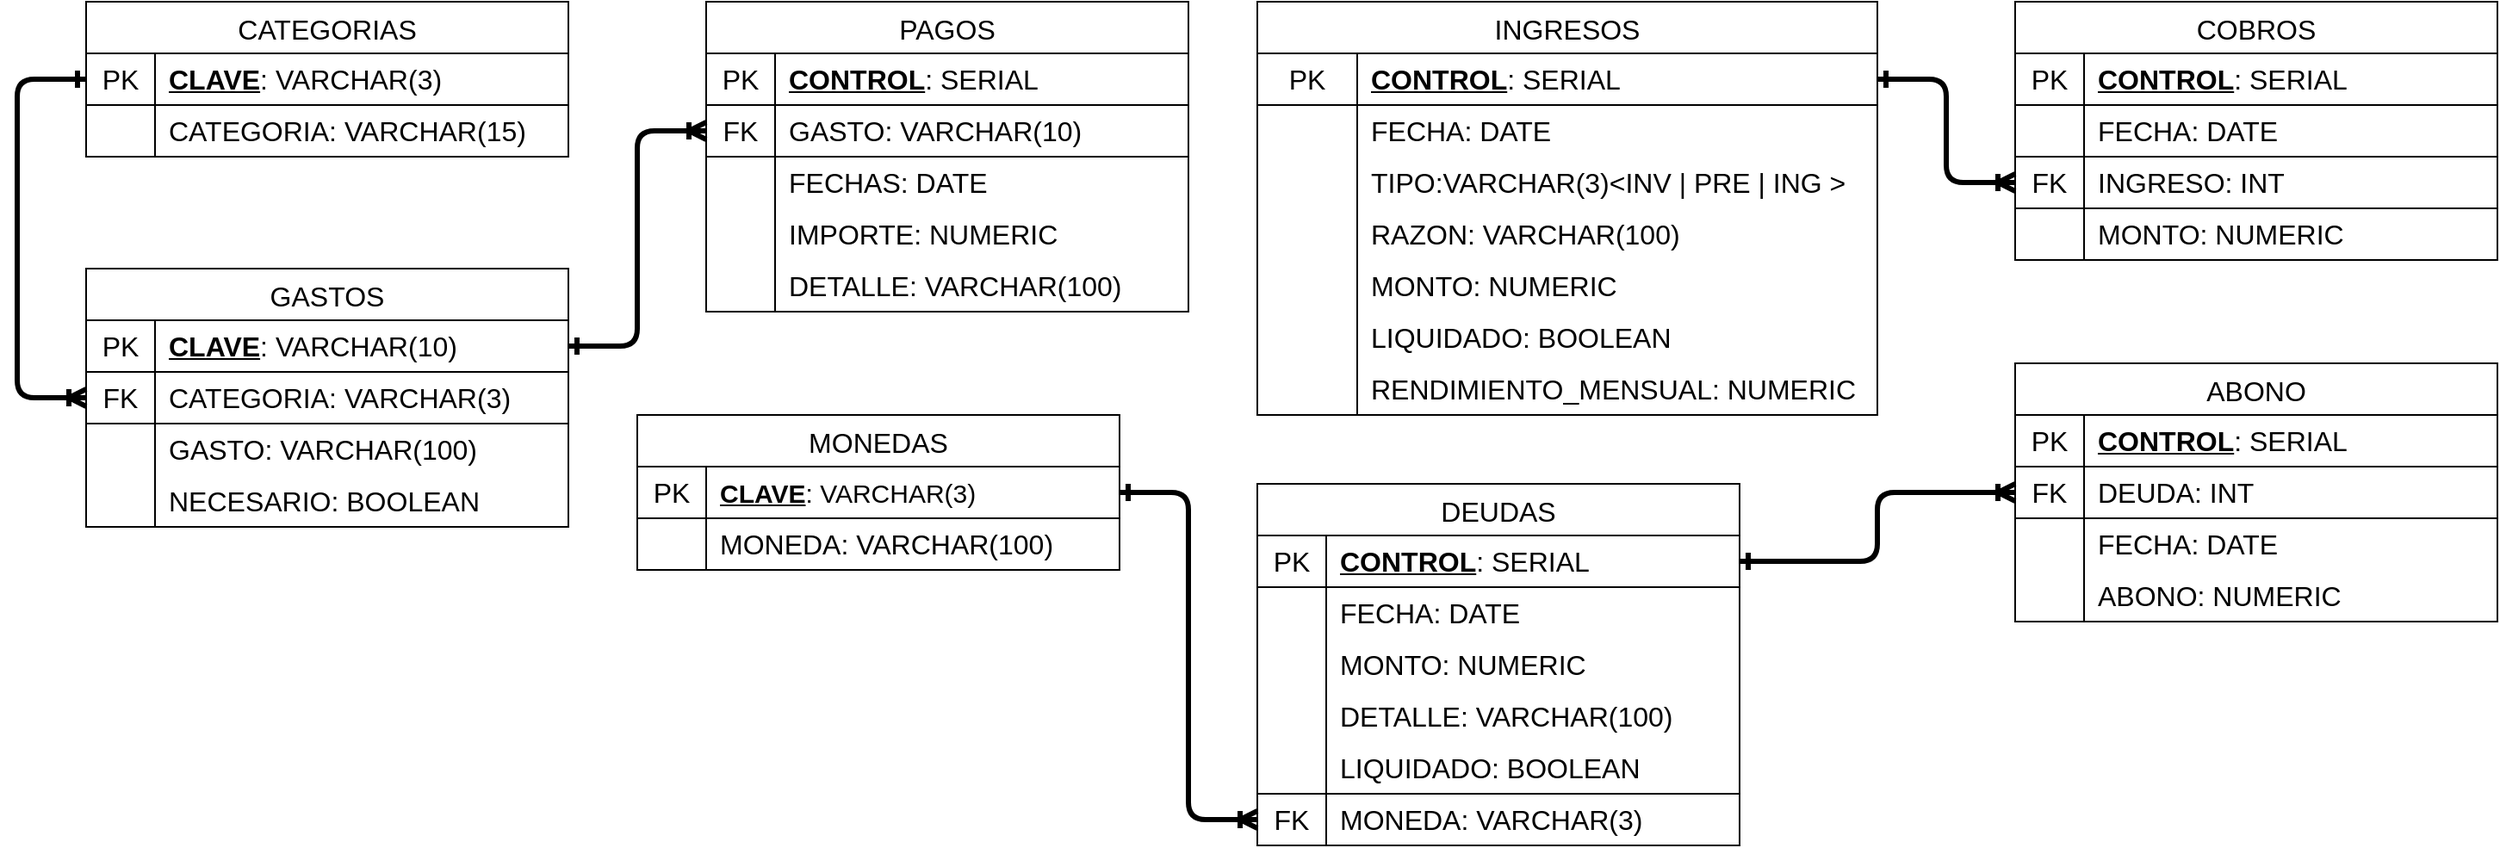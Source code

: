 <mxfile version="23.1.7" type="device">
  <diagram name="Page-1" id="efa7a0a1-bf9b-a30e-e6df-94a7791c09e9">
    <mxGraphModel dx="2900" dy="841" grid="1" gridSize="10" guides="1" tooltips="1" connect="1" arrows="1" fold="1" page="1" pageScale="1" pageWidth="826" pageHeight="1169" background="none" math="0" shadow="0">
      <root>
        <mxCell id="0" />
        <mxCell id="1" parent="0" />
        <mxCell id="3TFL396vgmBFgs3NPfCb-114" value="CATEGORIAS" style="shape=table;startSize=30;container=1;collapsible=0;childLayout=tableLayout;fixedRows=1;rowLines=0;fontStyle=0;strokeColor=default;fontSize=16;" parent="1" vertex="1">
          <mxGeometry x="-280" y="280" width="280" height="90" as="geometry" />
        </mxCell>
        <mxCell id="3TFL396vgmBFgs3NPfCb-115" value="" style="shape=tableRow;horizontal=0;startSize=0;swimlaneHead=0;swimlaneBody=0;top=0;left=0;bottom=0;right=0;collapsible=0;dropTarget=0;fillColor=none;points=[[0,0.5],[1,0.5]];portConstraint=eastwest;strokeColor=inherit;fontSize=16;" parent="3TFL396vgmBFgs3NPfCb-114" vertex="1">
          <mxGeometry y="30" width="280" height="30" as="geometry" />
        </mxCell>
        <mxCell id="3TFL396vgmBFgs3NPfCb-116" value="PK" style="shape=partialRectangle;html=1;whiteSpace=wrap;connectable=0;fillColor=none;top=0;left=0;bottom=1;right=0;overflow=hidden;pointerEvents=1;strokeColor=inherit;fontSize=16;" parent="3TFL396vgmBFgs3NPfCb-115" vertex="1">
          <mxGeometry width="40" height="30" as="geometry">
            <mxRectangle width="40" height="30" as="alternateBounds" />
          </mxGeometry>
        </mxCell>
        <mxCell id="3TFL396vgmBFgs3NPfCb-117" value="&lt;u&gt;&lt;b&gt;CLAVE&lt;/b&gt;&lt;/u&gt;: VARCHAR(3)" style="shape=partialRectangle;html=1;whiteSpace=wrap;connectable=0;fillColor=none;top=0;left=0;bottom=1;right=0;align=left;spacingLeft=6;overflow=hidden;strokeColor=inherit;fontSize=16;" parent="3TFL396vgmBFgs3NPfCb-115" vertex="1">
          <mxGeometry x="40" width="240" height="30" as="geometry">
            <mxRectangle width="240" height="30" as="alternateBounds" />
          </mxGeometry>
        </mxCell>
        <mxCell id="3TFL396vgmBFgs3NPfCb-118" value="" style="shape=tableRow;horizontal=0;startSize=0;swimlaneHead=0;swimlaneBody=0;top=0;left=0;bottom=0;right=0;collapsible=0;dropTarget=0;fillColor=none;points=[[0,0.5],[1,0.5]];portConstraint=eastwest;strokeColor=inherit;fontSize=16;" parent="3TFL396vgmBFgs3NPfCb-114" vertex="1">
          <mxGeometry y="60" width="280" height="30" as="geometry" />
        </mxCell>
        <mxCell id="3TFL396vgmBFgs3NPfCb-119" value="" style="shape=partialRectangle;html=1;whiteSpace=wrap;connectable=0;fillColor=none;top=0;left=0;bottom=0;right=0;overflow=hidden;strokeColor=inherit;fontSize=16;" parent="3TFL396vgmBFgs3NPfCb-118" vertex="1">
          <mxGeometry width="40" height="30" as="geometry">
            <mxRectangle width="40" height="30" as="alternateBounds" />
          </mxGeometry>
        </mxCell>
        <mxCell id="3TFL396vgmBFgs3NPfCb-120" value="CATEGORIA: VARCHAR(15)" style="shape=partialRectangle;html=1;whiteSpace=wrap;connectable=0;fillColor=none;top=0;left=0;bottom=0;right=0;align=left;spacingLeft=6;overflow=hidden;strokeColor=inherit;fontSize=16;" parent="3TFL396vgmBFgs3NPfCb-118" vertex="1">
          <mxGeometry x="40" width="240" height="30" as="geometry">
            <mxRectangle width="240" height="30" as="alternateBounds" />
          </mxGeometry>
        </mxCell>
        <mxCell id="3TFL396vgmBFgs3NPfCb-127" value="GASTOS" style="shape=table;startSize=30;container=1;collapsible=0;childLayout=tableLayout;fixedRows=1;rowLines=0;fontStyle=0;strokeColor=default;fontSize=16;" parent="1" vertex="1">
          <mxGeometry x="-280" y="435" width="280" height="150" as="geometry" />
        </mxCell>
        <mxCell id="3TFL396vgmBFgs3NPfCb-128" value="" style="shape=tableRow;horizontal=0;startSize=0;swimlaneHead=0;swimlaneBody=0;top=0;left=0;bottom=0;right=0;collapsible=0;dropTarget=0;fillColor=none;points=[[0,0.5],[1,0.5]];portConstraint=eastwest;strokeColor=inherit;fontSize=16;" parent="3TFL396vgmBFgs3NPfCb-127" vertex="1">
          <mxGeometry y="30" width="280" height="30" as="geometry" />
        </mxCell>
        <mxCell id="3TFL396vgmBFgs3NPfCb-129" value="PK" style="shape=partialRectangle;html=1;whiteSpace=wrap;connectable=0;fillColor=none;top=0;left=0;bottom=1;right=0;overflow=hidden;pointerEvents=1;strokeColor=inherit;fontSize=16;" parent="3TFL396vgmBFgs3NPfCb-128" vertex="1">
          <mxGeometry width="40" height="30" as="geometry">
            <mxRectangle width="40" height="30" as="alternateBounds" />
          </mxGeometry>
        </mxCell>
        <mxCell id="3TFL396vgmBFgs3NPfCb-130" value="&lt;b&gt;&lt;u&gt;CLAVE&lt;/u&gt;&lt;/b&gt;: VARCHAR(10)" style="shape=partialRectangle;html=1;whiteSpace=wrap;connectable=0;fillColor=none;top=0;left=0;bottom=1;right=0;align=left;spacingLeft=6;overflow=hidden;strokeColor=inherit;fontSize=16;" parent="3TFL396vgmBFgs3NPfCb-128" vertex="1">
          <mxGeometry x="40" width="240" height="30" as="geometry">
            <mxRectangle width="240" height="30" as="alternateBounds" />
          </mxGeometry>
        </mxCell>
        <mxCell id="3TFL396vgmBFgs3NPfCb-137" value="" style="shape=tableRow;horizontal=0;startSize=0;swimlaneHead=0;swimlaneBody=0;top=0;left=0;bottom=0;right=0;collapsible=0;dropTarget=0;fillColor=none;points=[[0,0.5],[1,0.5]];portConstraint=eastwest;strokeColor=inherit;fontSize=16;" parent="3TFL396vgmBFgs3NPfCb-127" vertex="1">
          <mxGeometry y="60" width="280" height="30" as="geometry" />
        </mxCell>
        <mxCell id="3TFL396vgmBFgs3NPfCb-138" value="FK" style="shape=partialRectangle;html=1;whiteSpace=wrap;connectable=0;fillColor=none;top=0;left=0;bottom=1;right=0;overflow=hidden;pointerEvents=1;strokeColor=inherit;fontSize=16;" parent="3TFL396vgmBFgs3NPfCb-137" vertex="1">
          <mxGeometry width="40" height="30" as="geometry">
            <mxRectangle width="40" height="30" as="alternateBounds" />
          </mxGeometry>
        </mxCell>
        <mxCell id="3TFL396vgmBFgs3NPfCb-139" value="CATEGORIA: VARCHAR(3)" style="shape=partialRectangle;html=1;whiteSpace=wrap;connectable=0;fillColor=none;top=0;left=0;bottom=1;right=0;align=left;spacingLeft=6;overflow=hidden;strokeColor=inherit;fontSize=16;" parent="3TFL396vgmBFgs3NPfCb-137" vertex="1">
          <mxGeometry x="40" width="240" height="30" as="geometry">
            <mxRectangle width="240" height="30" as="alternateBounds" />
          </mxGeometry>
        </mxCell>
        <mxCell id="3TFL396vgmBFgs3NPfCb-131" value="" style="shape=tableRow;horizontal=0;startSize=0;swimlaneHead=0;swimlaneBody=0;top=0;left=0;bottom=0;right=0;collapsible=0;dropTarget=0;fillColor=none;points=[[0,0.5],[1,0.5]];portConstraint=eastwest;strokeColor=inherit;fontSize=16;" parent="3TFL396vgmBFgs3NPfCb-127" vertex="1">
          <mxGeometry y="90" width="280" height="30" as="geometry" />
        </mxCell>
        <mxCell id="3TFL396vgmBFgs3NPfCb-132" value="" style="shape=partialRectangle;html=1;whiteSpace=wrap;connectable=0;fillColor=none;top=0;left=0;bottom=0;right=0;overflow=hidden;strokeColor=inherit;fontSize=16;" parent="3TFL396vgmBFgs3NPfCb-131" vertex="1">
          <mxGeometry width="40" height="30" as="geometry">
            <mxRectangle width="40" height="30" as="alternateBounds" />
          </mxGeometry>
        </mxCell>
        <mxCell id="3TFL396vgmBFgs3NPfCb-133" value="GASTO: VARCHAR(100)" style="shape=partialRectangle;html=1;whiteSpace=wrap;connectable=0;fillColor=none;top=0;left=0;bottom=0;right=0;align=left;spacingLeft=6;overflow=hidden;strokeColor=inherit;fontSize=16;" parent="3TFL396vgmBFgs3NPfCb-131" vertex="1">
          <mxGeometry x="40" width="240" height="30" as="geometry">
            <mxRectangle width="240" height="30" as="alternateBounds" />
          </mxGeometry>
        </mxCell>
        <mxCell id="YZsB6ZpKQe0IE08MTqhF-1" value="" style="shape=tableRow;horizontal=0;startSize=0;swimlaneHead=0;swimlaneBody=0;top=0;left=0;bottom=0;right=0;collapsible=0;dropTarget=0;fillColor=none;points=[[0,0.5],[1,0.5]];portConstraint=eastwest;strokeColor=inherit;fontSize=16;" parent="3TFL396vgmBFgs3NPfCb-127" vertex="1">
          <mxGeometry y="120" width="280" height="30" as="geometry" />
        </mxCell>
        <mxCell id="YZsB6ZpKQe0IE08MTqhF-2" value="" style="shape=partialRectangle;html=1;whiteSpace=wrap;connectable=0;fillColor=none;top=0;left=0;bottom=0;right=0;overflow=hidden;strokeColor=inherit;fontSize=16;" parent="YZsB6ZpKQe0IE08MTqhF-1" vertex="1">
          <mxGeometry width="40" height="30" as="geometry">
            <mxRectangle width="40" height="30" as="alternateBounds" />
          </mxGeometry>
        </mxCell>
        <mxCell id="YZsB6ZpKQe0IE08MTqhF-3" value="NECESARIO: BOOLEAN&amp;nbsp;" style="shape=partialRectangle;html=1;whiteSpace=wrap;connectable=0;fillColor=none;top=0;left=0;bottom=0;right=0;align=left;spacingLeft=6;overflow=hidden;strokeColor=inherit;fontSize=16;" parent="YZsB6ZpKQe0IE08MTqhF-1" vertex="1">
          <mxGeometry x="40" width="240" height="30" as="geometry">
            <mxRectangle width="240" height="30" as="alternateBounds" />
          </mxGeometry>
        </mxCell>
        <mxCell id="3TFL396vgmBFgs3NPfCb-200" value="COBROS" style="shape=table;startSize=30;container=1;collapsible=0;childLayout=tableLayout;fixedRows=1;rowLines=0;fontStyle=0;strokeColor=default;fontSize=16;" parent="1" vertex="1">
          <mxGeometry x="840" y="280" width="280" height="150" as="geometry" />
        </mxCell>
        <mxCell id="3TFL396vgmBFgs3NPfCb-201" value="" style="shape=tableRow;horizontal=0;startSize=0;swimlaneHead=0;swimlaneBody=0;top=0;left=0;bottom=0;right=0;collapsible=0;dropTarget=0;fillColor=none;points=[[0,0.5],[1,0.5]];portConstraint=eastwest;strokeColor=inherit;fontSize=16;" parent="3TFL396vgmBFgs3NPfCb-200" vertex="1">
          <mxGeometry y="30" width="280" height="30" as="geometry" />
        </mxCell>
        <mxCell id="3TFL396vgmBFgs3NPfCb-202" value="PK" style="shape=partialRectangle;html=1;whiteSpace=wrap;connectable=0;fillColor=none;top=0;left=0;bottom=1;right=0;overflow=hidden;pointerEvents=1;strokeColor=inherit;fontSize=16;" parent="3TFL396vgmBFgs3NPfCb-201" vertex="1">
          <mxGeometry width="40" height="30" as="geometry">
            <mxRectangle width="40" height="30" as="alternateBounds" />
          </mxGeometry>
        </mxCell>
        <mxCell id="3TFL396vgmBFgs3NPfCb-203" value="&lt;b&gt;&lt;u&gt;CONTROL&lt;/u&gt;&lt;/b&gt;: SERIAL&amp;nbsp;" style="shape=partialRectangle;html=1;whiteSpace=wrap;connectable=0;fillColor=none;top=0;left=0;bottom=1;right=0;align=left;spacingLeft=6;overflow=hidden;strokeColor=inherit;fontSize=16;" parent="3TFL396vgmBFgs3NPfCb-201" vertex="1">
          <mxGeometry x="40" width="240" height="30" as="geometry">
            <mxRectangle width="240" height="30" as="alternateBounds" />
          </mxGeometry>
        </mxCell>
        <mxCell id="trzy04YU8IUMYoMN4AgL-4" value="" style="shape=tableRow;horizontal=0;startSize=0;swimlaneHead=0;swimlaneBody=0;top=0;left=0;bottom=0;right=0;collapsible=0;dropTarget=0;fillColor=none;points=[[0,0.5],[1,0.5]];portConstraint=eastwest;strokeColor=inherit;fontSize=16;" parent="3TFL396vgmBFgs3NPfCb-200" vertex="1">
          <mxGeometry y="60" width="280" height="30" as="geometry" />
        </mxCell>
        <mxCell id="trzy04YU8IUMYoMN4AgL-5" value="" style="shape=partialRectangle;html=1;whiteSpace=wrap;connectable=0;fillColor=none;top=0;left=0;bottom=0;right=0;overflow=hidden;strokeColor=inherit;fontSize=16;" parent="trzy04YU8IUMYoMN4AgL-4" vertex="1">
          <mxGeometry width="40" height="30" as="geometry">
            <mxRectangle width="40" height="30" as="alternateBounds" />
          </mxGeometry>
        </mxCell>
        <mxCell id="trzy04YU8IUMYoMN4AgL-6" value="FECHA: DATE" style="shape=partialRectangle;html=1;whiteSpace=wrap;connectable=0;fillColor=none;top=0;left=0;bottom=0;right=0;align=left;spacingLeft=6;overflow=hidden;strokeColor=inherit;fontSize=16;" parent="trzy04YU8IUMYoMN4AgL-4" vertex="1">
          <mxGeometry x="40" width="240" height="30" as="geometry">
            <mxRectangle width="240" height="30" as="alternateBounds" />
          </mxGeometry>
        </mxCell>
        <mxCell id="trzy04YU8IUMYoMN4AgL-7" value="" style="shape=tableRow;horizontal=0;startSize=0;swimlaneHead=0;swimlaneBody=0;top=0;left=0;bottom=0;right=0;collapsible=0;dropTarget=0;fillColor=none;points=[[0,0.5],[1,0.5]];portConstraint=eastwest;strokeColor=inherit;fontSize=16;" parent="3TFL396vgmBFgs3NPfCb-200" vertex="1">
          <mxGeometry y="90" width="280" height="30" as="geometry" />
        </mxCell>
        <mxCell id="trzy04YU8IUMYoMN4AgL-8" value="FK" style="shape=partialRectangle;html=1;whiteSpace=wrap;connectable=0;fillColor=none;top=1;left=0;bottom=1;right=0;overflow=hidden;strokeColor=inherit;fontSize=16;" parent="trzy04YU8IUMYoMN4AgL-7" vertex="1">
          <mxGeometry width="40" height="30" as="geometry">
            <mxRectangle width="40" height="30" as="alternateBounds" />
          </mxGeometry>
        </mxCell>
        <mxCell id="trzy04YU8IUMYoMN4AgL-9" value="INGRESO: INT" style="shape=partialRectangle;html=1;whiteSpace=wrap;connectable=0;fillColor=none;top=1;left=0;bottom=1;right=0;align=left;spacingLeft=6;overflow=hidden;strokeColor=inherit;fontSize=16;" parent="trzy04YU8IUMYoMN4AgL-7" vertex="1">
          <mxGeometry x="40" width="240" height="30" as="geometry">
            <mxRectangle width="240" height="30" as="alternateBounds" />
          </mxGeometry>
        </mxCell>
        <mxCell id="trzy04YU8IUMYoMN4AgL-10" value="" style="shape=tableRow;horizontal=0;startSize=0;swimlaneHead=0;swimlaneBody=0;top=0;left=0;bottom=0;right=0;collapsible=0;dropTarget=0;fillColor=none;points=[[0,0.5],[1,0.5]];portConstraint=eastwest;strokeColor=inherit;fontSize=16;" parent="3TFL396vgmBFgs3NPfCb-200" vertex="1">
          <mxGeometry y="120" width="280" height="30" as="geometry" />
        </mxCell>
        <mxCell id="trzy04YU8IUMYoMN4AgL-11" value="" style="shape=partialRectangle;html=1;whiteSpace=wrap;connectable=0;fillColor=none;top=0;left=0;bottom=0;right=0;overflow=hidden;strokeColor=inherit;fontSize=16;" parent="trzy04YU8IUMYoMN4AgL-10" vertex="1">
          <mxGeometry width="40" height="30" as="geometry">
            <mxRectangle width="40" height="30" as="alternateBounds" />
          </mxGeometry>
        </mxCell>
        <mxCell id="trzy04YU8IUMYoMN4AgL-12" value="MONTO: NUMERIC" style="shape=partialRectangle;html=1;whiteSpace=wrap;connectable=0;fillColor=none;top=0;left=0;bottom=0;right=0;align=left;spacingLeft=6;overflow=hidden;strokeColor=inherit;fontSize=16;" parent="trzy04YU8IUMYoMN4AgL-10" vertex="1">
          <mxGeometry x="40" width="240" height="30" as="geometry">
            <mxRectangle width="240" height="30" as="alternateBounds" />
          </mxGeometry>
        </mxCell>
        <mxCell id="3TFL396vgmBFgs3NPfCb-207" value="DEUDAS" style="shape=table;startSize=30;container=1;collapsible=0;childLayout=tableLayout;fixedRows=1;rowLines=0;fontStyle=0;strokeColor=default;fontSize=16;" parent="1" vertex="1">
          <mxGeometry x="400" y="560" width="280" height="210" as="geometry" />
        </mxCell>
        <mxCell id="3TFL396vgmBFgs3NPfCb-208" value="" style="shape=tableRow;horizontal=0;startSize=0;swimlaneHead=0;swimlaneBody=0;top=0;left=0;bottom=0;right=0;collapsible=0;dropTarget=0;fillColor=none;points=[[0,0.5],[1,0.5]];portConstraint=eastwest;strokeColor=inherit;fontSize=16;" parent="3TFL396vgmBFgs3NPfCb-207" vertex="1">
          <mxGeometry y="30" width="280" height="30" as="geometry" />
        </mxCell>
        <mxCell id="3TFL396vgmBFgs3NPfCb-209" value="PK" style="shape=partialRectangle;html=1;whiteSpace=wrap;connectable=0;fillColor=none;top=0;left=0;bottom=1;right=0;overflow=hidden;pointerEvents=1;strokeColor=inherit;fontSize=16;" parent="3TFL396vgmBFgs3NPfCb-208" vertex="1">
          <mxGeometry width="40" height="30" as="geometry">
            <mxRectangle width="40" height="30" as="alternateBounds" />
          </mxGeometry>
        </mxCell>
        <mxCell id="3TFL396vgmBFgs3NPfCb-210" value="&lt;b&gt;&lt;u&gt;CONTROL&lt;/u&gt;&lt;/b&gt;: SERIAL&amp;nbsp;" style="shape=partialRectangle;html=1;whiteSpace=wrap;connectable=0;fillColor=none;top=0;left=0;bottom=1;right=0;align=left;spacingLeft=6;overflow=hidden;strokeColor=inherit;fontSize=16;" parent="3TFL396vgmBFgs3NPfCb-208" vertex="1">
          <mxGeometry x="40" width="240" height="30" as="geometry">
            <mxRectangle width="240" height="30" as="alternateBounds" />
          </mxGeometry>
        </mxCell>
        <mxCell id="3TFL396vgmBFgs3NPfCb-211" value="" style="shape=tableRow;horizontal=0;startSize=0;swimlaneHead=0;swimlaneBody=0;top=0;left=0;bottom=0;right=0;collapsible=0;dropTarget=0;fillColor=none;points=[[0,0.5],[1,0.5]];portConstraint=eastwest;strokeColor=inherit;fontSize=16;" parent="3TFL396vgmBFgs3NPfCb-207" vertex="1">
          <mxGeometry y="60" width="280" height="30" as="geometry" />
        </mxCell>
        <mxCell id="3TFL396vgmBFgs3NPfCb-212" value="" style="shape=partialRectangle;html=1;whiteSpace=wrap;connectable=0;fillColor=none;top=0;left=0;bottom=0;right=0;overflow=hidden;strokeColor=inherit;fontSize=16;" parent="3TFL396vgmBFgs3NPfCb-211" vertex="1">
          <mxGeometry width="40" height="30" as="geometry">
            <mxRectangle width="40" height="30" as="alternateBounds" />
          </mxGeometry>
        </mxCell>
        <mxCell id="3TFL396vgmBFgs3NPfCb-213" value="FECHA: DATE" style="shape=partialRectangle;html=1;whiteSpace=wrap;connectable=0;fillColor=none;top=0;left=0;bottom=0;right=0;align=left;spacingLeft=6;overflow=hidden;strokeColor=inherit;fontSize=16;" parent="3TFL396vgmBFgs3NPfCb-211" vertex="1">
          <mxGeometry x="40" width="240" height="30" as="geometry">
            <mxRectangle width="240" height="30" as="alternateBounds" />
          </mxGeometry>
        </mxCell>
        <mxCell id="3TFL396vgmBFgs3NPfCb-217" value="" style="shape=tableRow;horizontal=0;startSize=0;swimlaneHead=0;swimlaneBody=0;top=0;left=0;bottom=0;right=0;collapsible=0;dropTarget=0;fillColor=none;points=[[0,0.5],[1,0.5]];portConstraint=eastwest;strokeColor=inherit;fontSize=16;" parent="3TFL396vgmBFgs3NPfCb-207" vertex="1">
          <mxGeometry y="90" width="280" height="30" as="geometry" />
        </mxCell>
        <mxCell id="3TFL396vgmBFgs3NPfCb-218" value="" style="shape=partialRectangle;html=1;whiteSpace=wrap;connectable=0;fillColor=none;top=0;left=0;bottom=0;right=0;overflow=hidden;strokeColor=inherit;fontSize=16;" parent="3TFL396vgmBFgs3NPfCb-217" vertex="1">
          <mxGeometry width="40" height="30" as="geometry">
            <mxRectangle width="40" height="30" as="alternateBounds" />
          </mxGeometry>
        </mxCell>
        <mxCell id="3TFL396vgmBFgs3NPfCb-219" value="MONTO: NUMERIC" style="shape=partialRectangle;html=1;whiteSpace=wrap;connectable=0;fillColor=none;top=0;left=0;bottom=0;right=0;align=left;spacingLeft=6;overflow=hidden;strokeColor=inherit;fontSize=16;" parent="3TFL396vgmBFgs3NPfCb-217" vertex="1">
          <mxGeometry x="40" width="240" height="30" as="geometry">
            <mxRectangle width="240" height="30" as="alternateBounds" />
          </mxGeometry>
        </mxCell>
        <mxCell id="YZsB6ZpKQe0IE08MTqhF-10" value="" style="shape=tableRow;horizontal=0;startSize=0;swimlaneHead=0;swimlaneBody=0;top=0;left=0;bottom=0;right=0;collapsible=0;dropTarget=0;fillColor=none;points=[[0,0.5],[1,0.5]];portConstraint=eastwest;strokeColor=inherit;fontSize=16;" parent="3TFL396vgmBFgs3NPfCb-207" vertex="1">
          <mxGeometry y="120" width="280" height="30" as="geometry" />
        </mxCell>
        <mxCell id="YZsB6ZpKQe0IE08MTqhF-11" value="" style="shape=partialRectangle;html=1;whiteSpace=wrap;connectable=0;fillColor=none;top=0;left=0;bottom=0;right=0;overflow=hidden;strokeColor=inherit;fontSize=16;" parent="YZsB6ZpKQe0IE08MTqhF-10" vertex="1">
          <mxGeometry width="40" height="30" as="geometry">
            <mxRectangle width="40" height="30" as="alternateBounds" />
          </mxGeometry>
        </mxCell>
        <mxCell id="YZsB6ZpKQe0IE08MTqhF-12" value="DETALLE: VARCHAR(100)" style="shape=partialRectangle;html=1;whiteSpace=wrap;connectable=0;fillColor=none;top=0;left=0;bottom=0;right=0;align=left;spacingLeft=6;overflow=hidden;strokeColor=inherit;fontSize=16;" parent="YZsB6ZpKQe0IE08MTqhF-10" vertex="1">
          <mxGeometry x="40" width="240" height="30" as="geometry">
            <mxRectangle width="240" height="30" as="alternateBounds" />
          </mxGeometry>
        </mxCell>
        <mxCell id="3TFL396vgmBFgs3NPfCb-214" value="" style="shape=tableRow;horizontal=0;startSize=0;swimlaneHead=0;swimlaneBody=0;top=0;left=0;bottom=0;right=0;collapsible=0;dropTarget=0;fillColor=none;points=[[0,0.5],[1,0.5]];portConstraint=eastwest;strokeColor=inherit;fontSize=16;" parent="3TFL396vgmBFgs3NPfCb-207" vertex="1">
          <mxGeometry y="150" width="280" height="30" as="geometry" />
        </mxCell>
        <mxCell id="3TFL396vgmBFgs3NPfCb-215" value="" style="shape=partialRectangle;html=1;whiteSpace=wrap;connectable=0;fillColor=none;top=0;left=0;bottom=0;right=0;overflow=hidden;strokeColor=inherit;fontSize=16;" parent="3TFL396vgmBFgs3NPfCb-214" vertex="1">
          <mxGeometry width="40" height="30" as="geometry">
            <mxRectangle width="40" height="30" as="alternateBounds" />
          </mxGeometry>
        </mxCell>
        <mxCell id="3TFL396vgmBFgs3NPfCb-216" value="LIQUIDADO: BOOLEAN" style="shape=partialRectangle;html=1;whiteSpace=wrap;connectable=0;fillColor=none;top=0;left=0;bottom=0;right=0;align=left;spacingLeft=6;overflow=hidden;strokeColor=inherit;fontSize=16;" parent="3TFL396vgmBFgs3NPfCb-214" vertex="1">
          <mxGeometry x="40" width="240" height="30" as="geometry">
            <mxRectangle width="240" height="30" as="alternateBounds" />
          </mxGeometry>
        </mxCell>
        <mxCell id="3TFL396vgmBFgs3NPfCb-220" value="" style="shape=tableRow;horizontal=0;startSize=0;swimlaneHead=0;swimlaneBody=0;top=0;left=0;bottom=0;right=0;collapsible=0;dropTarget=0;fillColor=none;points=[[0,0.5],[1,0.5]];portConstraint=eastwest;strokeColor=inherit;fontSize=16;" parent="3TFL396vgmBFgs3NPfCb-207" vertex="1">
          <mxGeometry y="180" width="280" height="30" as="geometry" />
        </mxCell>
        <mxCell id="3TFL396vgmBFgs3NPfCb-221" value="FK" style="shape=partialRectangle;html=1;whiteSpace=wrap;connectable=0;fillColor=none;top=1;left=0;bottom=0;right=0;overflow=hidden;strokeColor=inherit;fontSize=16;" parent="3TFL396vgmBFgs3NPfCb-220" vertex="1">
          <mxGeometry width="40" height="30" as="geometry">
            <mxRectangle width="40" height="30" as="alternateBounds" />
          </mxGeometry>
        </mxCell>
        <mxCell id="3TFL396vgmBFgs3NPfCb-222" value="MONEDA: VARCHAR(3)" style="shape=partialRectangle;html=1;whiteSpace=wrap;connectable=0;fillColor=none;top=1;left=0;bottom=0;right=0;align=left;spacingLeft=6;overflow=hidden;strokeColor=inherit;fontSize=16;" parent="3TFL396vgmBFgs3NPfCb-220" vertex="1">
          <mxGeometry x="40" width="240" height="30" as="geometry">
            <mxRectangle width="240" height="30" as="alternateBounds" />
          </mxGeometry>
        </mxCell>
        <mxCell id="3TFL396vgmBFgs3NPfCb-223" value="MONEDAS" style="shape=table;startSize=30;container=1;collapsible=0;childLayout=tableLayout;fixedRows=1;rowLines=0;fontStyle=0;strokeColor=default;fontSize=16;" parent="1" vertex="1">
          <mxGeometry x="40" y="520" width="280" height="90" as="geometry" />
        </mxCell>
        <mxCell id="3TFL396vgmBFgs3NPfCb-224" value="" style="shape=tableRow;horizontal=0;startSize=0;swimlaneHead=0;swimlaneBody=0;top=0;left=0;bottom=0;right=0;collapsible=0;dropTarget=0;fillColor=none;points=[[0,0.5],[1,0.5]];portConstraint=eastwest;strokeColor=inherit;fontSize=16;" parent="3TFL396vgmBFgs3NPfCb-223" vertex="1">
          <mxGeometry y="30" width="280" height="30" as="geometry" />
        </mxCell>
        <mxCell id="3TFL396vgmBFgs3NPfCb-225" value="PK" style="shape=partialRectangle;html=1;whiteSpace=wrap;connectable=0;fillColor=none;top=0;left=0;bottom=1;right=0;overflow=hidden;pointerEvents=1;strokeColor=inherit;fontSize=16;" parent="3TFL396vgmBFgs3NPfCb-224" vertex="1">
          <mxGeometry width="40" height="30" as="geometry">
            <mxRectangle width="40" height="30" as="alternateBounds" />
          </mxGeometry>
        </mxCell>
        <mxCell id="3TFL396vgmBFgs3NPfCb-226" value="&lt;font style=&quot;font-size: 15px;&quot;&gt;&lt;b&gt;&lt;u&gt;CLAVE&lt;/u&gt;&lt;/b&gt;: VARCHAR(3)&amp;nbsp;&lt;/font&gt;" style="shape=partialRectangle;html=1;whiteSpace=wrap;connectable=0;fillColor=none;top=0;left=0;bottom=1;right=0;align=left;spacingLeft=6;overflow=hidden;strokeColor=inherit;fontSize=16;" parent="3TFL396vgmBFgs3NPfCb-224" vertex="1">
          <mxGeometry x="40" width="240" height="30" as="geometry">
            <mxRectangle width="240" height="30" as="alternateBounds" />
          </mxGeometry>
        </mxCell>
        <mxCell id="3TFL396vgmBFgs3NPfCb-227" value="" style="shape=tableRow;horizontal=0;startSize=0;swimlaneHead=0;swimlaneBody=0;top=0;left=0;bottom=0;right=0;collapsible=0;dropTarget=0;fillColor=none;points=[[0,0.5],[1,0.5]];portConstraint=eastwest;strokeColor=inherit;fontSize=16;" parent="3TFL396vgmBFgs3NPfCb-223" vertex="1">
          <mxGeometry y="60" width="280" height="30" as="geometry" />
        </mxCell>
        <mxCell id="3TFL396vgmBFgs3NPfCb-228" value="" style="shape=partialRectangle;html=1;whiteSpace=wrap;connectable=0;fillColor=none;top=0;left=0;bottom=0;right=0;overflow=hidden;strokeColor=inherit;fontSize=16;" parent="3TFL396vgmBFgs3NPfCb-227" vertex="1">
          <mxGeometry width="40" height="30" as="geometry">
            <mxRectangle width="40" height="30" as="alternateBounds" />
          </mxGeometry>
        </mxCell>
        <mxCell id="3TFL396vgmBFgs3NPfCb-229" value="MONEDA: VARCHAR(100)" style="shape=partialRectangle;html=1;whiteSpace=wrap;connectable=0;fillColor=none;top=0;left=0;bottom=0;right=0;align=left;spacingLeft=6;overflow=hidden;strokeColor=inherit;fontSize=16;" parent="3TFL396vgmBFgs3NPfCb-227" vertex="1">
          <mxGeometry x="40" width="240" height="30" as="geometry">
            <mxRectangle width="240" height="30" as="alternateBounds" />
          </mxGeometry>
        </mxCell>
        <mxCell id="3TFL396vgmBFgs3NPfCb-230" value="ABONO" style="shape=table;startSize=30;container=1;collapsible=0;childLayout=tableLayout;fixedRows=1;rowLines=0;fontStyle=0;strokeColor=default;fontSize=16;" parent="1" vertex="1">
          <mxGeometry x="840" y="490" width="280" height="150" as="geometry" />
        </mxCell>
        <mxCell id="3TFL396vgmBFgs3NPfCb-231" value="" style="shape=tableRow;horizontal=0;startSize=0;swimlaneHead=0;swimlaneBody=0;top=0;left=0;bottom=0;right=0;collapsible=0;dropTarget=0;fillColor=none;points=[[0,0.5],[1,0.5]];portConstraint=eastwest;strokeColor=inherit;fontSize=16;" parent="3TFL396vgmBFgs3NPfCb-230" vertex="1">
          <mxGeometry y="30" width="280" height="30" as="geometry" />
        </mxCell>
        <mxCell id="3TFL396vgmBFgs3NPfCb-232" value="PK" style="shape=partialRectangle;html=1;whiteSpace=wrap;connectable=0;fillColor=none;top=0;left=0;bottom=1;right=0;overflow=hidden;pointerEvents=1;strokeColor=inherit;fontSize=16;" parent="3TFL396vgmBFgs3NPfCb-231" vertex="1">
          <mxGeometry width="40" height="30" as="geometry">
            <mxRectangle width="40" height="30" as="alternateBounds" />
          </mxGeometry>
        </mxCell>
        <mxCell id="3TFL396vgmBFgs3NPfCb-233" value="&lt;b&gt;&lt;u&gt;CONTROL&lt;/u&gt;&lt;/b&gt;: SERIAL" style="shape=partialRectangle;html=1;whiteSpace=wrap;connectable=0;fillColor=none;top=0;left=0;bottom=1;right=0;align=left;spacingLeft=6;overflow=hidden;strokeColor=inherit;fontSize=16;" parent="3TFL396vgmBFgs3NPfCb-231" vertex="1">
          <mxGeometry x="40" width="240" height="30" as="geometry">
            <mxRectangle width="240" height="30" as="alternateBounds" />
          </mxGeometry>
        </mxCell>
        <mxCell id="3TFL396vgmBFgs3NPfCb-246" value="" style="shape=tableRow;horizontal=0;startSize=0;swimlaneHead=0;swimlaneBody=0;top=0;left=0;bottom=0;right=0;collapsible=0;dropTarget=0;fillColor=none;points=[[0,0.5],[1,0.5]];portConstraint=eastwest;strokeColor=inherit;fontSize=16;" parent="3TFL396vgmBFgs3NPfCb-230" vertex="1">
          <mxGeometry y="60" width="280" height="30" as="geometry" />
        </mxCell>
        <mxCell id="3TFL396vgmBFgs3NPfCb-247" value="FK" style="shape=partialRectangle;html=1;whiteSpace=wrap;connectable=0;fillColor=none;top=1;left=0;bottom=1;right=0;overflow=hidden;strokeColor=inherit;fontSize=16;" parent="3TFL396vgmBFgs3NPfCb-246" vertex="1">
          <mxGeometry width="40" height="30" as="geometry">
            <mxRectangle width="40" height="30" as="alternateBounds" />
          </mxGeometry>
        </mxCell>
        <mxCell id="3TFL396vgmBFgs3NPfCb-248" value="DEUDA: INT" style="shape=partialRectangle;html=1;whiteSpace=wrap;connectable=0;fillColor=none;top=1;left=0;bottom=1;right=0;align=left;spacingLeft=6;overflow=hidden;strokeColor=inherit;fontSize=16;" parent="3TFL396vgmBFgs3NPfCb-246" vertex="1">
          <mxGeometry x="40" width="240" height="30" as="geometry">
            <mxRectangle width="240" height="30" as="alternateBounds" />
          </mxGeometry>
        </mxCell>
        <mxCell id="3TFL396vgmBFgs3NPfCb-234" value="" style="shape=tableRow;horizontal=0;startSize=0;swimlaneHead=0;swimlaneBody=0;top=0;left=0;bottom=0;right=0;collapsible=0;dropTarget=0;fillColor=none;points=[[0,0.5],[1,0.5]];portConstraint=eastwest;strokeColor=inherit;fontSize=16;" parent="3TFL396vgmBFgs3NPfCb-230" vertex="1">
          <mxGeometry y="90" width="280" height="30" as="geometry" />
        </mxCell>
        <mxCell id="3TFL396vgmBFgs3NPfCb-235" value="" style="shape=partialRectangle;html=1;whiteSpace=wrap;connectable=0;fillColor=none;top=0;left=0;bottom=0;right=0;overflow=hidden;strokeColor=inherit;fontSize=16;" parent="3TFL396vgmBFgs3NPfCb-234" vertex="1">
          <mxGeometry width="40" height="30" as="geometry">
            <mxRectangle width="40" height="30" as="alternateBounds" />
          </mxGeometry>
        </mxCell>
        <mxCell id="3TFL396vgmBFgs3NPfCb-236" value="FECHA: DATE" style="shape=partialRectangle;html=1;whiteSpace=wrap;connectable=0;fillColor=none;top=0;left=0;bottom=0;right=0;align=left;spacingLeft=6;overflow=hidden;strokeColor=inherit;fontSize=16;" parent="3TFL396vgmBFgs3NPfCb-234" vertex="1">
          <mxGeometry x="40" width="240" height="30" as="geometry">
            <mxRectangle width="240" height="30" as="alternateBounds" />
          </mxGeometry>
        </mxCell>
        <mxCell id="3TFL396vgmBFgs3NPfCb-237" value="" style="shape=tableRow;horizontal=0;startSize=0;swimlaneHead=0;swimlaneBody=0;top=0;left=0;bottom=0;right=0;collapsible=0;dropTarget=0;fillColor=none;points=[[0,0.5],[1,0.5]];portConstraint=eastwest;strokeColor=inherit;fontSize=16;" parent="3TFL396vgmBFgs3NPfCb-230" vertex="1">
          <mxGeometry y="120" width="280" height="30" as="geometry" />
        </mxCell>
        <mxCell id="3TFL396vgmBFgs3NPfCb-238" value="" style="shape=partialRectangle;html=1;whiteSpace=wrap;connectable=0;fillColor=none;top=0;left=0;bottom=0;right=0;overflow=hidden;strokeColor=inherit;fontSize=16;" parent="3TFL396vgmBFgs3NPfCb-237" vertex="1">
          <mxGeometry width="40" height="30" as="geometry">
            <mxRectangle width="40" height="30" as="alternateBounds" />
          </mxGeometry>
        </mxCell>
        <mxCell id="3TFL396vgmBFgs3NPfCb-239" value="ABONO: NUMERIC" style="shape=partialRectangle;html=1;whiteSpace=wrap;connectable=0;fillColor=none;top=0;left=0;bottom=0;right=0;align=left;spacingLeft=6;overflow=hidden;strokeColor=inherit;fontSize=16;" parent="3TFL396vgmBFgs3NPfCb-237" vertex="1">
          <mxGeometry x="40" width="240" height="30" as="geometry">
            <mxRectangle width="240" height="30" as="alternateBounds" />
          </mxGeometry>
        </mxCell>
        <mxCell id="3TFL396vgmBFgs3NPfCb-250" style="edgeStyle=orthogonalEdgeStyle;rounded=1;orthogonalLoop=1;jettySize=auto;html=1;entryX=0;entryY=0.5;entryDx=0;entryDy=0;exitX=0;exitY=0.5;exitDx=0;exitDy=0;strokeWidth=3;endArrow=ERoneToMany;endFill=0;startArrow=ERone;startFill=0;curved=0;" parent="1" source="3TFL396vgmBFgs3NPfCb-115" target="3TFL396vgmBFgs3NPfCb-137" edge="1">
          <mxGeometry relative="1" as="geometry">
            <Array as="points">
              <mxPoint x="-320" y="325" />
              <mxPoint x="-320" y="510" />
            </Array>
          </mxGeometry>
        </mxCell>
        <mxCell id="3TFL396vgmBFgs3NPfCb-251" style="edgeStyle=orthogonalEdgeStyle;rounded=1;orthogonalLoop=1;jettySize=auto;html=1;entryX=0;entryY=0.5;entryDx=0;entryDy=0;strokeWidth=3;endArrow=ERoneToMany;endFill=0;startArrow=ERone;startFill=0;curved=0;exitX=1;exitY=0.5;exitDx=0;exitDy=0;" parent="1" source="3TFL396vgmBFgs3NPfCb-128" target="3TFL396vgmBFgs3NPfCb-147" edge="1">
          <mxGeometry relative="1" as="geometry">
            <Array as="points">
              <mxPoint x="40" y="480" />
              <mxPoint x="40" y="355" />
            </Array>
          </mxGeometry>
        </mxCell>
        <mxCell id="3TFL396vgmBFgs3NPfCb-140" value="PAGOS" style="shape=table;startSize=30;container=1;collapsible=0;childLayout=tableLayout;fixedRows=1;rowLines=0;fontStyle=0;strokeColor=default;fontSize=16;" parent="1" vertex="1">
          <mxGeometry x="80" y="280" width="280" height="180" as="geometry" />
        </mxCell>
        <mxCell id="3TFL396vgmBFgs3NPfCb-141" value="" style="shape=tableRow;horizontal=0;startSize=0;swimlaneHead=0;swimlaneBody=0;top=0;left=0;bottom=0;right=0;collapsible=0;dropTarget=0;fillColor=none;points=[[0,0.5],[1,0.5]];portConstraint=eastwest;strokeColor=inherit;fontSize=16;" parent="3TFL396vgmBFgs3NPfCb-140" vertex="1">
          <mxGeometry y="30" width="280" height="30" as="geometry" />
        </mxCell>
        <mxCell id="3TFL396vgmBFgs3NPfCb-142" value="PK" style="shape=partialRectangle;html=1;whiteSpace=wrap;connectable=0;fillColor=none;top=0;left=0;bottom=1;right=0;overflow=hidden;pointerEvents=1;strokeColor=inherit;fontSize=16;" parent="3TFL396vgmBFgs3NPfCb-141" vertex="1">
          <mxGeometry width="40" height="30" as="geometry">
            <mxRectangle width="40" height="30" as="alternateBounds" />
          </mxGeometry>
        </mxCell>
        <mxCell id="3TFL396vgmBFgs3NPfCb-143" value="&lt;u&gt;&lt;b&gt;CONTROL&lt;/b&gt;&lt;/u&gt;: SERIAL" style="shape=partialRectangle;html=1;whiteSpace=wrap;connectable=0;fillColor=none;top=0;left=0;bottom=1;right=0;align=left;spacingLeft=6;overflow=hidden;strokeColor=inherit;fontSize=16;" parent="3TFL396vgmBFgs3NPfCb-141" vertex="1">
          <mxGeometry x="40" width="240" height="30" as="geometry">
            <mxRectangle width="240" height="30" as="alternateBounds" />
          </mxGeometry>
        </mxCell>
        <mxCell id="3TFL396vgmBFgs3NPfCb-147" value="" style="shape=tableRow;horizontal=0;startSize=0;swimlaneHead=0;swimlaneBody=0;top=0;left=0;bottom=0;right=0;collapsible=0;dropTarget=0;fillColor=none;points=[[0,0.5],[1,0.5]];portConstraint=eastwest;strokeColor=inherit;fontSize=16;" parent="3TFL396vgmBFgs3NPfCb-140" vertex="1">
          <mxGeometry y="60" width="280" height="30" as="geometry" />
        </mxCell>
        <mxCell id="3TFL396vgmBFgs3NPfCb-148" value="FK" style="shape=partialRectangle;html=1;whiteSpace=wrap;connectable=0;fillColor=none;top=0;left=0;bottom=1;right=0;overflow=hidden;strokeColor=inherit;fontSize=16;" parent="3TFL396vgmBFgs3NPfCb-147" vertex="1">
          <mxGeometry width="40" height="30" as="geometry">
            <mxRectangle width="40" height="30" as="alternateBounds" />
          </mxGeometry>
        </mxCell>
        <mxCell id="3TFL396vgmBFgs3NPfCb-149" value="GASTO: VARCHAR(10)" style="shape=partialRectangle;html=1;whiteSpace=wrap;connectable=0;fillColor=none;top=0;left=0;bottom=1;right=0;align=left;spacingLeft=6;overflow=hidden;strokeColor=inherit;fontSize=16;" parent="3TFL396vgmBFgs3NPfCb-147" vertex="1">
          <mxGeometry x="40" width="240" height="30" as="geometry">
            <mxRectangle width="240" height="30" as="alternateBounds" />
          </mxGeometry>
        </mxCell>
        <mxCell id="3TFL396vgmBFgs3NPfCb-144" value="" style="shape=tableRow;horizontal=0;startSize=0;swimlaneHead=0;swimlaneBody=0;top=0;left=0;bottom=0;right=0;collapsible=0;dropTarget=0;fillColor=none;points=[[0,0.5],[1,0.5]];portConstraint=eastwest;strokeColor=inherit;fontSize=16;" parent="3TFL396vgmBFgs3NPfCb-140" vertex="1">
          <mxGeometry y="90" width="280" height="30" as="geometry" />
        </mxCell>
        <mxCell id="3TFL396vgmBFgs3NPfCb-145" value="" style="shape=partialRectangle;html=1;whiteSpace=wrap;connectable=0;fillColor=none;top=0;left=0;bottom=0;right=0;overflow=hidden;strokeColor=inherit;fontSize=16;" parent="3TFL396vgmBFgs3NPfCb-144" vertex="1">
          <mxGeometry width="40" height="30" as="geometry">
            <mxRectangle width="40" height="30" as="alternateBounds" />
          </mxGeometry>
        </mxCell>
        <mxCell id="3TFL396vgmBFgs3NPfCb-146" value="FECHAS: DATE" style="shape=partialRectangle;html=1;whiteSpace=wrap;connectable=0;fillColor=none;top=0;left=0;bottom=0;right=0;align=left;spacingLeft=6;overflow=hidden;strokeColor=inherit;fontSize=16;" parent="3TFL396vgmBFgs3NPfCb-144" vertex="1">
          <mxGeometry x="40" width="240" height="30" as="geometry">
            <mxRectangle width="240" height="30" as="alternateBounds" />
          </mxGeometry>
        </mxCell>
        <mxCell id="3TFL396vgmBFgs3NPfCb-153" value="" style="shape=tableRow;horizontal=0;startSize=0;swimlaneHead=0;swimlaneBody=0;top=0;left=0;bottom=0;right=0;collapsible=0;dropTarget=0;fillColor=none;points=[[0,0.5],[1,0.5]];portConstraint=eastwest;strokeColor=inherit;fontSize=16;" parent="3TFL396vgmBFgs3NPfCb-140" vertex="1">
          <mxGeometry y="120" width="280" height="30" as="geometry" />
        </mxCell>
        <mxCell id="3TFL396vgmBFgs3NPfCb-154" value="" style="shape=partialRectangle;html=1;whiteSpace=wrap;connectable=0;fillColor=none;top=0;left=0;bottom=0;right=0;overflow=hidden;strokeColor=inherit;fontSize=16;" parent="3TFL396vgmBFgs3NPfCb-153" vertex="1">
          <mxGeometry width="40" height="30" as="geometry">
            <mxRectangle width="40" height="30" as="alternateBounds" />
          </mxGeometry>
        </mxCell>
        <mxCell id="3TFL396vgmBFgs3NPfCb-155" value="IMPORTE: NUMERIC" style="shape=partialRectangle;html=1;whiteSpace=wrap;connectable=0;fillColor=none;top=0;left=0;bottom=0;right=0;align=left;spacingLeft=6;overflow=hidden;strokeColor=inherit;fontSize=16;" parent="3TFL396vgmBFgs3NPfCb-153" vertex="1">
          <mxGeometry x="40" width="240" height="30" as="geometry">
            <mxRectangle width="240" height="30" as="alternateBounds" />
          </mxGeometry>
        </mxCell>
        <mxCell id="3TFL396vgmBFgs3NPfCb-156" value="" style="shape=tableRow;horizontal=0;startSize=0;swimlaneHead=0;swimlaneBody=0;top=0;left=0;bottom=0;right=0;collapsible=0;dropTarget=0;fillColor=none;points=[[0,0.5],[1,0.5]];portConstraint=eastwest;strokeColor=inherit;fontSize=16;" parent="3TFL396vgmBFgs3NPfCb-140" vertex="1">
          <mxGeometry y="150" width="280" height="30" as="geometry" />
        </mxCell>
        <mxCell id="3TFL396vgmBFgs3NPfCb-157" value="" style="shape=partialRectangle;html=1;whiteSpace=wrap;connectable=0;fillColor=none;top=0;left=0;bottom=0;right=0;overflow=hidden;strokeColor=inherit;fontSize=16;" parent="3TFL396vgmBFgs3NPfCb-156" vertex="1">
          <mxGeometry width="40" height="30" as="geometry">
            <mxRectangle width="40" height="30" as="alternateBounds" />
          </mxGeometry>
        </mxCell>
        <mxCell id="3TFL396vgmBFgs3NPfCb-158" value="DETALLE: VARCHAR(100)" style="shape=partialRectangle;html=1;whiteSpace=wrap;connectable=0;fillColor=none;top=0;left=0;bottom=0;right=0;align=left;spacingLeft=6;overflow=hidden;strokeColor=inherit;fontSize=16;" parent="3TFL396vgmBFgs3NPfCb-156" vertex="1">
          <mxGeometry x="40" width="240" height="30" as="geometry">
            <mxRectangle width="240" height="30" as="alternateBounds" />
          </mxGeometry>
        </mxCell>
        <mxCell id="trzy04YU8IUMYoMN4AgL-1" style="edgeStyle=orthogonalEdgeStyle;rounded=1;orthogonalLoop=1;jettySize=auto;html=1;strokeWidth=3;endArrow=ERoneToMany;endFill=0;startArrow=ERone;startFill=0;exitX=1;exitY=0.5;exitDx=0;exitDy=0;entryX=0;entryY=0.5;entryDx=0;entryDy=0;curved=0;" parent="1" source="3TFL396vgmBFgs3NPfCb-224" target="3TFL396vgmBFgs3NPfCb-220" edge="1">
          <mxGeometry relative="1" as="geometry">
            <Array as="points">
              <mxPoint x="360" y="565" />
              <mxPoint x="360" y="755" />
            </Array>
            <mxPoint x="770" y="920" as="sourcePoint" />
            <mxPoint x="1170" y="940" as="targetPoint" />
          </mxGeometry>
        </mxCell>
        <mxCell id="trzy04YU8IUMYoMN4AgL-2" style="edgeStyle=orthogonalEdgeStyle;rounded=1;orthogonalLoop=1;jettySize=auto;html=1;exitX=1;exitY=0.5;exitDx=0;exitDy=0;entryX=0;entryY=0.5;entryDx=0;entryDy=0;endArrow=ERoneToMany;endFill=0;strokeWidth=3;startArrow=ERone;startFill=0;curved=0;" parent="1" source="3TFL396vgmBFgs3NPfCb-208" target="3TFL396vgmBFgs3NPfCb-246" edge="1">
          <mxGeometry relative="1" as="geometry">
            <Array as="points">
              <mxPoint x="760" y="605" />
              <mxPoint x="760" y="565" />
            </Array>
          </mxGeometry>
        </mxCell>
        <mxCell id="trzy04YU8IUMYoMN4AgL-16" style="edgeStyle=orthogonalEdgeStyle;rounded=1;orthogonalLoop=1;jettySize=auto;html=1;endArrow=ERoneToMany;endFill=0;startArrow=ERone;startFill=0;strokeWidth=3;exitX=1;exitY=0.5;exitDx=0;exitDy=0;entryX=0;entryY=0.5;entryDx=0;entryDy=0;curved=0;" parent="1" source="3TFL396vgmBFgs3NPfCb-160" target="trzy04YU8IUMYoMN4AgL-7" edge="1">
          <mxGeometry relative="1" as="geometry">
            <Array as="points">
              <mxPoint x="800" y="325" />
              <mxPoint x="800" y="385" />
            </Array>
          </mxGeometry>
        </mxCell>
        <mxCell id="3TFL396vgmBFgs3NPfCb-159" value="INGRESOS" style="shape=table;startSize=30;container=1;collapsible=0;childLayout=tableLayout;fixedRows=1;rowLines=0;fontStyle=0;strokeColor=default;fontSize=16;" parent="1" vertex="1">
          <mxGeometry x="400" y="280" width="360" height="240" as="geometry" />
        </mxCell>
        <mxCell id="3TFL396vgmBFgs3NPfCb-160" value="" style="shape=tableRow;horizontal=0;startSize=0;swimlaneHead=0;swimlaneBody=0;top=0;left=0;bottom=0;right=0;collapsible=0;dropTarget=0;fillColor=none;points=[[0,0.5],[1,0.5]];portConstraint=eastwest;strokeColor=inherit;fontSize=16;" parent="3TFL396vgmBFgs3NPfCb-159" vertex="1">
          <mxGeometry y="30" width="360" height="30" as="geometry" />
        </mxCell>
        <mxCell id="3TFL396vgmBFgs3NPfCb-161" value="PK" style="shape=partialRectangle;html=1;whiteSpace=wrap;connectable=0;fillColor=none;top=0;left=0;bottom=1;right=0;overflow=hidden;pointerEvents=1;strokeColor=inherit;fontSize=16;" parent="3TFL396vgmBFgs3NPfCb-160" vertex="1">
          <mxGeometry width="58" height="30" as="geometry">
            <mxRectangle width="58" height="30" as="alternateBounds" />
          </mxGeometry>
        </mxCell>
        <mxCell id="3TFL396vgmBFgs3NPfCb-162" value="&lt;b&gt;&lt;u&gt;CONTROL&lt;/u&gt;&lt;/b&gt;: SERIAL" style="shape=partialRectangle;html=1;whiteSpace=wrap;connectable=0;fillColor=none;top=0;left=0;bottom=1;right=0;align=left;spacingLeft=6;overflow=hidden;strokeColor=inherit;fontSize=16;" parent="3TFL396vgmBFgs3NPfCb-160" vertex="1">
          <mxGeometry x="58" width="302" height="30" as="geometry">
            <mxRectangle width="302" height="30" as="alternateBounds" />
          </mxGeometry>
        </mxCell>
        <mxCell id="3TFL396vgmBFgs3NPfCb-163" value="" style="shape=tableRow;horizontal=0;startSize=0;swimlaneHead=0;swimlaneBody=0;top=0;left=0;bottom=0;right=0;collapsible=0;dropTarget=0;fillColor=none;points=[[0,0.5],[1,0.5]];portConstraint=eastwest;strokeColor=inherit;fontSize=16;" parent="3TFL396vgmBFgs3NPfCb-159" vertex="1">
          <mxGeometry y="60" width="360" height="30" as="geometry" />
        </mxCell>
        <mxCell id="3TFL396vgmBFgs3NPfCb-164" value="" style="shape=partialRectangle;html=1;whiteSpace=wrap;connectable=0;fillColor=none;top=0;left=0;bottom=0;right=0;overflow=hidden;strokeColor=inherit;fontSize=16;" parent="3TFL396vgmBFgs3NPfCb-163" vertex="1">
          <mxGeometry width="58" height="30" as="geometry">
            <mxRectangle width="58" height="30" as="alternateBounds" />
          </mxGeometry>
        </mxCell>
        <mxCell id="3TFL396vgmBFgs3NPfCb-165" value="FECHA: DATE" style="shape=partialRectangle;html=1;whiteSpace=wrap;connectable=0;fillColor=none;top=0;left=0;bottom=0;right=0;align=left;spacingLeft=6;overflow=hidden;strokeColor=inherit;fontSize=16;" parent="3TFL396vgmBFgs3NPfCb-163" vertex="1">
          <mxGeometry x="58" width="302" height="30" as="geometry">
            <mxRectangle width="302" height="30" as="alternateBounds" />
          </mxGeometry>
        </mxCell>
        <mxCell id="3TFL396vgmBFgs3NPfCb-169" value="" style="shape=tableRow;horizontal=0;startSize=0;swimlaneHead=0;swimlaneBody=0;top=0;left=0;bottom=0;right=0;collapsible=0;dropTarget=0;fillColor=none;points=[[0,0.5],[1,0.5]];portConstraint=eastwest;strokeColor=inherit;fontSize=16;" parent="3TFL396vgmBFgs3NPfCb-159" vertex="1">
          <mxGeometry y="90" width="360" height="30" as="geometry" />
        </mxCell>
        <mxCell id="3TFL396vgmBFgs3NPfCb-170" value="" style="shape=partialRectangle;html=1;whiteSpace=wrap;connectable=0;fillColor=none;top=0;left=0;bottom=0;right=0;overflow=hidden;strokeColor=inherit;fontSize=16;" parent="3TFL396vgmBFgs3NPfCb-169" vertex="1">
          <mxGeometry width="58" height="30" as="geometry">
            <mxRectangle width="58" height="30" as="alternateBounds" />
          </mxGeometry>
        </mxCell>
        <mxCell id="3TFL396vgmBFgs3NPfCb-171" value="TIPO:VARCHAR(3)&amp;lt;INV | PRE | ING &amp;gt;" style="shape=partialRectangle;html=1;whiteSpace=wrap;connectable=0;fillColor=none;top=0;left=0;bottom=0;right=0;align=left;spacingLeft=6;overflow=hidden;strokeColor=inherit;fontSize=16;" parent="3TFL396vgmBFgs3NPfCb-169" vertex="1">
          <mxGeometry x="58" width="302" height="30" as="geometry">
            <mxRectangle width="302" height="30" as="alternateBounds" />
          </mxGeometry>
        </mxCell>
        <mxCell id="3TFL396vgmBFgs3NPfCb-166" value="" style="shape=tableRow;horizontal=0;startSize=0;swimlaneHead=0;swimlaneBody=0;top=0;left=0;bottom=0;right=0;collapsible=0;dropTarget=0;fillColor=none;points=[[0,0.5],[1,0.5]];portConstraint=eastwest;strokeColor=inherit;fontSize=16;" parent="3TFL396vgmBFgs3NPfCb-159" vertex="1">
          <mxGeometry y="120" width="360" height="30" as="geometry" />
        </mxCell>
        <mxCell id="3TFL396vgmBFgs3NPfCb-167" value="" style="shape=partialRectangle;html=1;whiteSpace=wrap;connectable=0;fillColor=none;top=0;left=0;bottom=0;right=0;overflow=hidden;strokeColor=inherit;fontSize=16;" parent="3TFL396vgmBFgs3NPfCb-166" vertex="1">
          <mxGeometry width="58" height="30" as="geometry">
            <mxRectangle width="58" height="30" as="alternateBounds" />
          </mxGeometry>
        </mxCell>
        <mxCell id="3TFL396vgmBFgs3NPfCb-168" value="RAZON: VARCHAR(100)" style="shape=partialRectangle;html=1;whiteSpace=wrap;connectable=0;fillColor=none;top=0;left=0;bottom=0;right=0;align=left;spacingLeft=6;overflow=hidden;strokeColor=inherit;fontSize=16;" parent="3TFL396vgmBFgs3NPfCb-166" vertex="1">
          <mxGeometry x="58" width="302" height="30" as="geometry">
            <mxRectangle width="302" height="30" as="alternateBounds" />
          </mxGeometry>
        </mxCell>
        <mxCell id="YZsB6ZpKQe0IE08MTqhF-13" value="" style="shape=tableRow;horizontal=0;startSize=0;swimlaneHead=0;swimlaneBody=0;top=0;left=0;bottom=0;right=0;collapsible=0;dropTarget=0;fillColor=none;points=[[0,0.5],[1,0.5]];portConstraint=eastwest;strokeColor=inherit;fontSize=16;" parent="3TFL396vgmBFgs3NPfCb-159" vertex="1">
          <mxGeometry y="150" width="360" height="30" as="geometry" />
        </mxCell>
        <mxCell id="YZsB6ZpKQe0IE08MTqhF-14" value="" style="shape=partialRectangle;html=1;whiteSpace=wrap;connectable=0;fillColor=none;top=0;left=0;bottom=0;right=0;overflow=hidden;strokeColor=inherit;fontSize=16;" parent="YZsB6ZpKQe0IE08MTqhF-13" vertex="1">
          <mxGeometry width="58" height="30" as="geometry">
            <mxRectangle width="58" height="30" as="alternateBounds" />
          </mxGeometry>
        </mxCell>
        <mxCell id="YZsB6ZpKQe0IE08MTqhF-15" value="MONTO: NUMERIC" style="shape=partialRectangle;html=1;whiteSpace=wrap;connectable=0;fillColor=none;top=0;left=0;bottom=0;right=0;align=left;spacingLeft=6;overflow=hidden;strokeColor=inherit;fontSize=16;" parent="YZsB6ZpKQe0IE08MTqhF-13" vertex="1">
          <mxGeometry x="58" width="302" height="30" as="geometry">
            <mxRectangle width="302" height="30" as="alternateBounds" />
          </mxGeometry>
        </mxCell>
        <mxCell id="3TFL396vgmBFgs3NPfCb-184" value="" style="shape=tableRow;horizontal=0;startSize=0;swimlaneHead=0;swimlaneBody=0;top=0;left=0;bottom=0;right=0;collapsible=0;dropTarget=0;fillColor=none;points=[[0,0.5],[1,0.5]];portConstraint=eastwest;strokeColor=inherit;fontSize=16;" parent="3TFL396vgmBFgs3NPfCb-159" vertex="1">
          <mxGeometry y="180" width="360" height="30" as="geometry" />
        </mxCell>
        <mxCell id="3TFL396vgmBFgs3NPfCb-185" value="" style="shape=partialRectangle;html=1;whiteSpace=wrap;connectable=0;fillColor=none;top=0;left=0;bottom=0;right=0;overflow=hidden;strokeColor=inherit;fontSize=16;" parent="3TFL396vgmBFgs3NPfCb-184" vertex="1">
          <mxGeometry width="58" height="30" as="geometry">
            <mxRectangle width="58" height="30" as="alternateBounds" />
          </mxGeometry>
        </mxCell>
        <mxCell id="3TFL396vgmBFgs3NPfCb-186" value="LIQUIDADO: BOOLEAN" style="shape=partialRectangle;html=1;whiteSpace=wrap;connectable=0;fillColor=none;top=0;left=0;bottom=0;right=0;align=left;spacingLeft=6;overflow=hidden;strokeColor=inherit;fontSize=16;" parent="3TFL396vgmBFgs3NPfCb-184" vertex="1">
          <mxGeometry x="58" width="302" height="30" as="geometry">
            <mxRectangle width="302" height="30" as="alternateBounds" />
          </mxGeometry>
        </mxCell>
        <mxCell id="3TFL396vgmBFgs3NPfCb-172" value="" style="shape=tableRow;horizontal=0;startSize=0;swimlaneHead=0;swimlaneBody=0;top=0;left=0;bottom=0;right=0;collapsible=0;dropTarget=0;fillColor=none;points=[[0,0.5],[1,0.5]];portConstraint=eastwest;strokeColor=inherit;fontSize=16;" parent="3TFL396vgmBFgs3NPfCb-159" vertex="1">
          <mxGeometry y="210" width="360" height="30" as="geometry" />
        </mxCell>
        <mxCell id="3TFL396vgmBFgs3NPfCb-173" value="" style="shape=partialRectangle;html=1;whiteSpace=wrap;connectable=0;fillColor=none;top=0;left=0;bottom=0;right=0;overflow=hidden;strokeColor=inherit;fontSize=16;" parent="3TFL396vgmBFgs3NPfCb-172" vertex="1">
          <mxGeometry width="58" height="30" as="geometry">
            <mxRectangle width="58" height="30" as="alternateBounds" />
          </mxGeometry>
        </mxCell>
        <mxCell id="3TFL396vgmBFgs3NPfCb-174" value="RENDIMIENTO_MENSUAL: NUMERIC" style="shape=partialRectangle;html=1;whiteSpace=wrap;connectable=0;fillColor=none;top=0;left=0;bottom=0;right=0;align=left;spacingLeft=6;overflow=hidden;strokeColor=inherit;fontSize=16;" parent="3TFL396vgmBFgs3NPfCb-172" vertex="1">
          <mxGeometry x="58" width="302" height="30" as="geometry">
            <mxRectangle width="302" height="30" as="alternateBounds" />
          </mxGeometry>
        </mxCell>
      </root>
    </mxGraphModel>
  </diagram>
</mxfile>
